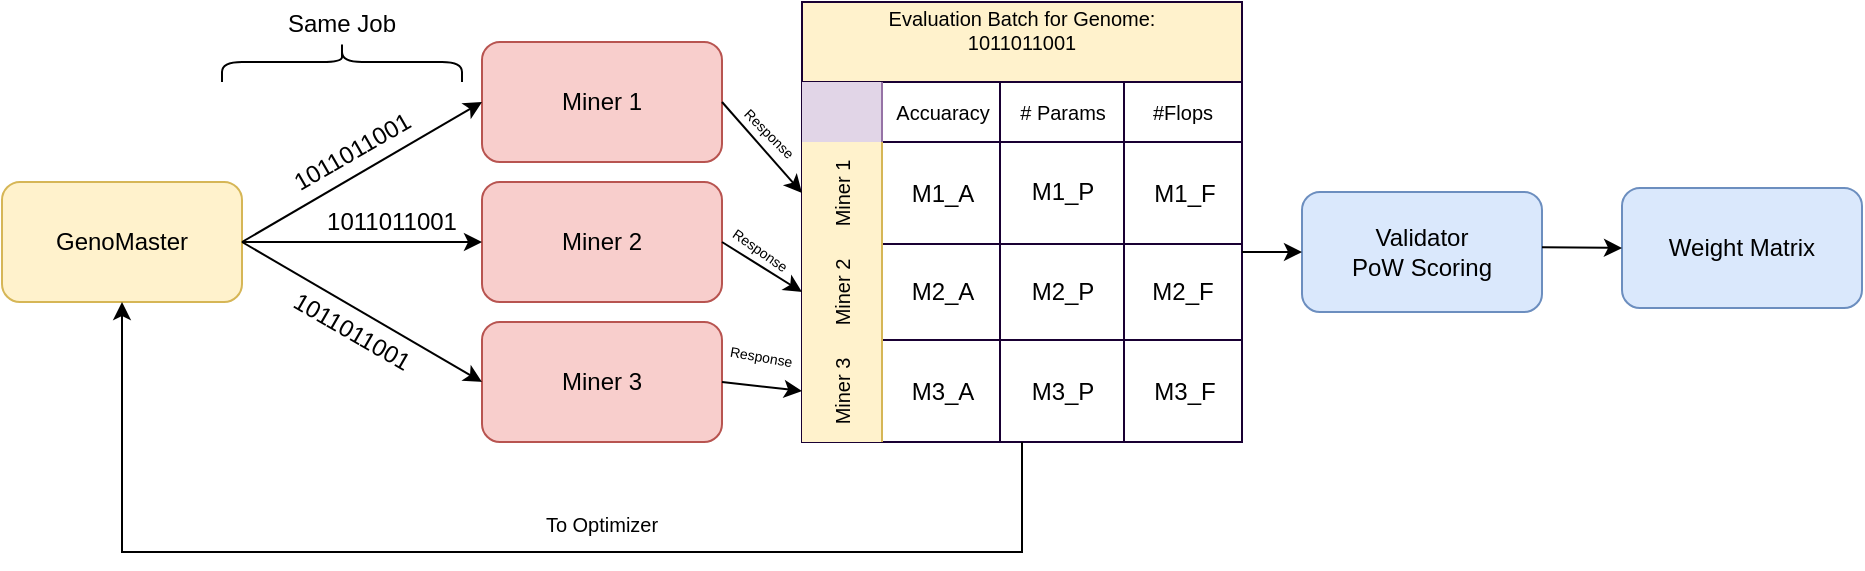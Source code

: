 <mxfile version="24.2.2" type="device">
  <diagram name="Page-1" id="Q4JYZ2xNWUfGm_PfAK7u">
    <mxGraphModel dx="1195" dy="628" grid="1" gridSize="10" guides="1" tooltips="1" connect="1" arrows="1" fold="1" page="1" pageScale="1" pageWidth="850" pageHeight="1100" math="0" shadow="0">
      <root>
        <mxCell id="0" />
        <mxCell id="1" parent="0" />
        <mxCell id="Be7Dk_7QSHI7MqWTnYGL-2" value="GenoMaster" style="rounded=1;whiteSpace=wrap;html=1;fillColor=#fff2cc;strokeColor=#d6b656;" vertex="1" parent="1">
          <mxGeometry x="80" y="245" width="120" height="60" as="geometry" />
        </mxCell>
        <mxCell id="Be7Dk_7QSHI7MqWTnYGL-4" value="Miner 1" style="rounded=1;whiteSpace=wrap;html=1;fillColor=#f8cecc;strokeColor=#b85450;" vertex="1" parent="1">
          <mxGeometry x="320" y="175" width="120" height="60" as="geometry" />
        </mxCell>
        <mxCell id="Be7Dk_7QSHI7MqWTnYGL-5" value="Miner 2" style="rounded=1;whiteSpace=wrap;html=1;fillColor=#f8cecc;strokeColor=#b85450;" vertex="1" parent="1">
          <mxGeometry x="320" y="245" width="120" height="60" as="geometry" />
        </mxCell>
        <mxCell id="Be7Dk_7QSHI7MqWTnYGL-6" value="Miner 3" style="rounded=1;whiteSpace=wrap;html=1;fillColor=#f8cecc;strokeColor=#b85450;" vertex="1" parent="1">
          <mxGeometry x="320" y="315" width="120" height="60" as="geometry" />
        </mxCell>
        <mxCell id="Be7Dk_7QSHI7MqWTnYGL-7" value="" style="endArrow=classic;html=1;rounded=0;" edge="1" parent="1" target="Be7Dk_7QSHI7MqWTnYGL-5">
          <mxGeometry width="50" height="50" relative="1" as="geometry">
            <mxPoint x="200" y="275" as="sourcePoint" />
            <mxPoint x="310" y="275" as="targetPoint" />
          </mxGeometry>
        </mxCell>
        <mxCell id="Be7Dk_7QSHI7MqWTnYGL-8" value="1011011001" style="text;html=1;align=center;verticalAlign=middle;whiteSpace=wrap;rounded=0;" vertex="1" parent="1">
          <mxGeometry x="220" y="250" width="110" height="30" as="geometry" />
        </mxCell>
        <mxCell id="Be7Dk_7QSHI7MqWTnYGL-9" value="" style="endArrow=classic;html=1;rounded=0;entryX=0;entryY=0.5;entryDx=0;entryDy=0;exitX=1;exitY=0.5;exitDx=0;exitDy=0;" edge="1" parent="1" source="Be7Dk_7QSHI7MqWTnYGL-2" target="Be7Dk_7QSHI7MqWTnYGL-4">
          <mxGeometry width="50" height="50" relative="1" as="geometry">
            <mxPoint x="340" y="270" as="sourcePoint" />
            <mxPoint x="450" y="360" as="targetPoint" />
          </mxGeometry>
        </mxCell>
        <mxCell id="Be7Dk_7QSHI7MqWTnYGL-10" value="" style="endArrow=classic;html=1;rounded=0;entryX=0;entryY=0.5;entryDx=0;entryDy=0;exitX=1;exitY=0.5;exitDx=0;exitDy=0;" edge="1" parent="1" source="Be7Dk_7QSHI7MqWTnYGL-2" target="Be7Dk_7QSHI7MqWTnYGL-6">
          <mxGeometry width="50" height="50" relative="1" as="geometry">
            <mxPoint x="150" y="460" as="sourcePoint" />
            <mxPoint x="440" y="390" as="targetPoint" />
          </mxGeometry>
        </mxCell>
        <mxCell id="Be7Dk_7QSHI7MqWTnYGL-18" value="Evaluation Batch for Genome:&#xa;1011011001&#xa;" style="shape=table;childLayout=tableLayout;startSize=40;collapsible=0;recursiveResize=0;expand=0;fontSize=10;fillColor=#fff2cc;strokeColor=#190033;" vertex="1" parent="1">
          <mxGeometry x="480" y="155" width="220" height="220" as="geometry" />
        </mxCell>
        <mxCell id="Be7Dk_7QSHI7MqWTnYGL-36" style="shape=tableRow;horizontal=0;swimlaneHead=0;swimlaneBody=0;top=0;left=0;strokeColor=#9673a6;bottom=0;right=0;dropTarget=0;fontStyle=0;fillColor=#e1d5e7;points=[[0,0.5],[1,0.5]];portConstraint=eastwest;startSize=40;collapsible=0;recursiveResize=0;expand=0;fontSize=10;" vertex="1" parent="Be7Dk_7QSHI7MqWTnYGL-18">
          <mxGeometry y="40" width="220" height="30" as="geometry" />
        </mxCell>
        <mxCell id="Be7Dk_7QSHI7MqWTnYGL-37" style="swimlane;swimlaneHead=0;swimlaneBody=0;fontStyle=0;connectable=0;strokeColor=#b85450;fillColor=#f8cecc;startSize=0;collapsible=0;recursiveResize=0;expand=0;fontSize=15;" vertex="1" parent="Be7Dk_7QSHI7MqWTnYGL-36">
          <mxGeometry x="40" width="59" height="30" as="geometry">
            <mxRectangle width="59" height="30" as="alternateBounds" />
          </mxGeometry>
        </mxCell>
        <mxCell id="Be7Dk_7QSHI7MqWTnYGL-41" value="&lt;font style=&quot;font-size: 10px;&quot;&gt;Accuaracy&lt;/font&gt;" style="text;html=1;align=center;verticalAlign=middle;resizable=0;points=[];autosize=1;strokeColor=none;fillColor=none;" vertex="1" parent="Be7Dk_7QSHI7MqWTnYGL-37">
          <mxGeometry x="-5.5" width="70" height="30" as="geometry" />
        </mxCell>
        <mxCell id="Be7Dk_7QSHI7MqWTnYGL-38" style="swimlane;swimlaneHead=0;swimlaneBody=0;fontStyle=0;connectable=0;strokeColor=#d6b656;fillColor=#fff2cc;startSize=0;collapsible=0;recursiveResize=0;expand=0;fontSize=16;" vertex="1" parent="Be7Dk_7QSHI7MqWTnYGL-36">
          <mxGeometry x="99" width="62" height="30" as="geometry">
            <mxRectangle width="62" height="30" as="alternateBounds" />
          </mxGeometry>
        </mxCell>
        <mxCell id="Be7Dk_7QSHI7MqWTnYGL-42" value="&lt;font style=&quot;font-size: 10px;&quot;&gt;# Params&lt;/font&gt;" style="text;html=1;align=center;verticalAlign=middle;resizable=0;points=[];autosize=1;strokeColor=none;fillColor=none;" vertex="1" parent="Be7Dk_7QSHI7MqWTnYGL-38">
          <mxGeometry x="-4" width="70" height="30" as="geometry" />
        </mxCell>
        <mxCell id="Be7Dk_7QSHI7MqWTnYGL-39" style="swimlane;swimlaneHead=0;swimlaneBody=0;fontStyle=0;connectable=0;strokeColor=inherit;fillColor=none;startSize=0;collapsible=0;recursiveResize=0;expand=0;fontSize=16;" vertex="1" parent="Be7Dk_7QSHI7MqWTnYGL-36">
          <mxGeometry x="161" width="59" height="30" as="geometry">
            <mxRectangle width="59" height="30" as="alternateBounds" />
          </mxGeometry>
        </mxCell>
        <mxCell id="Be7Dk_7QSHI7MqWTnYGL-43" value="&lt;font style=&quot;font-size: 10px;&quot;&gt;#Flops&lt;/font&gt;" style="text;html=1;align=center;verticalAlign=middle;resizable=0;points=[];autosize=1;strokeColor=none;fillColor=none;" vertex="1" parent="Be7Dk_7QSHI7MqWTnYGL-39">
          <mxGeometry x="4" width="50" height="30" as="geometry" />
        </mxCell>
        <mxCell id="Be7Dk_7QSHI7MqWTnYGL-31" value="Miner 1" style="shape=tableRow;horizontal=0;swimlaneHead=0;swimlaneBody=0;top=0;left=0;strokeColor=#d6b656;bottom=0;right=0;dropTarget=0;fontStyle=0;fillColor=#fff2cc;points=[[0,0.5],[1,0.5]];portConstraint=eastwest;startSize=40;collapsible=0;recursiveResize=0;expand=0;fontSize=10;" vertex="1" parent="Be7Dk_7QSHI7MqWTnYGL-18">
          <mxGeometry y="70" width="220" height="51" as="geometry" />
        </mxCell>
        <mxCell id="Be7Dk_7QSHI7MqWTnYGL-32" value="" style="swimlane;swimlaneHead=0;swimlaneBody=0;fontStyle=0;connectable=0;strokeColor=inherit;fillColor=none;startSize=0;collapsible=0;recursiveResize=0;expand=0;fontSize=16;" vertex="1" parent="Be7Dk_7QSHI7MqWTnYGL-31">
          <mxGeometry x="40" width="59" height="51" as="geometry">
            <mxRectangle width="59" height="51" as="alternateBounds" />
          </mxGeometry>
        </mxCell>
        <mxCell id="Be7Dk_7QSHI7MqWTnYGL-45" value="M1_A" style="text;html=1;align=center;verticalAlign=middle;resizable=0;points=[];autosize=1;strokeColor=none;fillColor=none;" vertex="1" parent="Be7Dk_7QSHI7MqWTnYGL-32">
          <mxGeometry x="4.5" y="10.5" width="50" height="30" as="geometry" />
        </mxCell>
        <mxCell id="Be7Dk_7QSHI7MqWTnYGL-33" style="swimlane;swimlaneHead=0;swimlaneBody=0;fontStyle=0;connectable=0;strokeColor=inherit;fillColor=none;startSize=0;collapsible=0;recursiveResize=0;expand=0;fontSize=16;" vertex="1" parent="Be7Dk_7QSHI7MqWTnYGL-31">
          <mxGeometry x="99" width="62" height="51" as="geometry">
            <mxRectangle width="62" height="51" as="alternateBounds" />
          </mxGeometry>
        </mxCell>
        <mxCell id="Be7Dk_7QSHI7MqWTnYGL-46" value="M1_P" style="text;html=1;align=center;verticalAlign=middle;resizable=0;points=[];autosize=1;strokeColor=none;fillColor=none;" vertex="1" parent="Be7Dk_7QSHI7MqWTnYGL-33">
          <mxGeometry x="6" y="10" width="50" height="30" as="geometry" />
        </mxCell>
        <mxCell id="Be7Dk_7QSHI7MqWTnYGL-34" style="swimlane;swimlaneHead=0;swimlaneBody=0;fontStyle=0;connectable=0;strokeColor=inherit;fillColor=none;startSize=0;collapsible=0;recursiveResize=0;expand=0;fontSize=16;" vertex="1" parent="Be7Dk_7QSHI7MqWTnYGL-31">
          <mxGeometry x="161" width="59" height="51" as="geometry">
            <mxRectangle width="59" height="51" as="alternateBounds" />
          </mxGeometry>
        </mxCell>
        <mxCell id="Be7Dk_7QSHI7MqWTnYGL-47" value="M1_F" style="text;html=1;align=center;verticalAlign=middle;resizable=0;points=[];autosize=1;strokeColor=none;fillColor=none;" vertex="1" parent="Be7Dk_7QSHI7MqWTnYGL-34">
          <mxGeometry x="4.5" y="10.5" width="50" height="30" as="geometry" />
        </mxCell>
        <mxCell id="Be7Dk_7QSHI7MqWTnYGL-23" value="Miner 2" style="shape=tableRow;horizontal=0;swimlaneHead=0;swimlaneBody=0;top=0;left=0;strokeColor=#d6b656;bottom=0;right=0;dropTarget=0;fontStyle=0;fillColor=#fff2cc;points=[[0,0.5],[1,0.5]];portConstraint=eastwest;startSize=40;collapsible=0;recursiveResize=0;expand=0;fontSize=10;" vertex="1" parent="Be7Dk_7QSHI7MqWTnYGL-18">
          <mxGeometry y="121" width="220" height="48" as="geometry" />
        </mxCell>
        <mxCell id="Be7Dk_7QSHI7MqWTnYGL-24" value="" style="swimlane;swimlaneHead=0;swimlaneBody=0;fontStyle=0;connectable=0;strokeColor=inherit;fillColor=none;startSize=0;collapsible=0;recursiveResize=0;expand=0;fontSize=16;" vertex="1" parent="Be7Dk_7QSHI7MqWTnYGL-23">
          <mxGeometry x="40" width="59" height="48" as="geometry">
            <mxRectangle width="59" height="48" as="alternateBounds" />
          </mxGeometry>
        </mxCell>
        <mxCell id="Be7Dk_7QSHI7MqWTnYGL-52" value="M2_A" style="text;html=1;align=center;verticalAlign=middle;resizable=0;points=[];autosize=1;strokeColor=none;fillColor=none;" vertex="1" parent="Be7Dk_7QSHI7MqWTnYGL-24">
          <mxGeometry x="5" y="9" width="50" height="30" as="geometry" />
        </mxCell>
        <mxCell id="Be7Dk_7QSHI7MqWTnYGL-25" value="" style="swimlane;swimlaneHead=0;swimlaneBody=0;fontStyle=0;connectable=0;strokeColor=inherit;fillColor=none;startSize=0;collapsible=0;recursiveResize=0;expand=0;fontSize=16;" vertex="1" parent="Be7Dk_7QSHI7MqWTnYGL-23">
          <mxGeometry x="99" width="62" height="48" as="geometry">
            <mxRectangle width="62" height="48" as="alternateBounds" />
          </mxGeometry>
        </mxCell>
        <mxCell id="Be7Dk_7QSHI7MqWTnYGL-50" value="M2_P" style="text;html=1;align=center;verticalAlign=middle;resizable=0;points=[];autosize=1;strokeColor=none;fillColor=none;" vertex="1" parent="Be7Dk_7QSHI7MqWTnYGL-25">
          <mxGeometry x="6" y="9" width="50" height="30" as="geometry" />
        </mxCell>
        <mxCell id="Be7Dk_7QSHI7MqWTnYGL-26" value="" style="swimlane;swimlaneHead=0;swimlaneBody=0;fontStyle=0;connectable=0;strokeColor=inherit;fillColor=none;startSize=0;collapsible=0;recursiveResize=0;expand=0;fontSize=16;" vertex="1" parent="Be7Dk_7QSHI7MqWTnYGL-23">
          <mxGeometry x="161" width="59" height="48" as="geometry">
            <mxRectangle width="59" height="48" as="alternateBounds" />
          </mxGeometry>
        </mxCell>
        <mxCell id="Be7Dk_7QSHI7MqWTnYGL-48" value="M2_F" style="text;html=1;align=center;verticalAlign=middle;resizable=0;points=[];autosize=1;strokeColor=none;fillColor=none;" vertex="1" parent="Be7Dk_7QSHI7MqWTnYGL-26">
          <mxGeometry x="4" y="9" width="50" height="30" as="geometry" />
        </mxCell>
        <mxCell id="Be7Dk_7QSHI7MqWTnYGL-27" value="Miner 3" style="shape=tableRow;horizontal=0;swimlaneHead=0;swimlaneBody=0;top=0;left=0;strokeColor=#d6b656;bottom=0;right=0;dropTarget=0;fontStyle=0;fillColor=#fff2cc;points=[[0,0.5],[1,0.5]];portConstraint=eastwest;startSize=40;collapsible=0;recursiveResize=0;expand=0;fontSize=10;" vertex="1" parent="Be7Dk_7QSHI7MqWTnYGL-18">
          <mxGeometry y="169" width="220" height="51" as="geometry" />
        </mxCell>
        <mxCell id="Be7Dk_7QSHI7MqWTnYGL-28" value="" style="swimlane;swimlaneHead=0;swimlaneBody=0;fontStyle=0;connectable=0;strokeColor=inherit;fillColor=none;startSize=0;collapsible=0;recursiveResize=0;expand=0;fontSize=16;" vertex="1" parent="Be7Dk_7QSHI7MqWTnYGL-27">
          <mxGeometry x="40" width="59" height="51" as="geometry">
            <mxRectangle width="59" height="51" as="alternateBounds" />
          </mxGeometry>
        </mxCell>
        <mxCell id="Be7Dk_7QSHI7MqWTnYGL-53" value="M3_A" style="text;html=1;align=center;verticalAlign=middle;resizable=0;points=[];autosize=1;strokeColor=none;fillColor=none;" vertex="1" parent="Be7Dk_7QSHI7MqWTnYGL-28">
          <mxGeometry x="4.5" y="10.5" width="50" height="30" as="geometry" />
        </mxCell>
        <mxCell id="Be7Dk_7QSHI7MqWTnYGL-29" value="" style="swimlane;swimlaneHead=0;swimlaneBody=0;fontStyle=0;connectable=0;strokeColor=inherit;fillColor=none;startSize=0;collapsible=0;recursiveResize=0;expand=0;fontSize=16;" vertex="1" parent="Be7Dk_7QSHI7MqWTnYGL-27">
          <mxGeometry x="99" width="62" height="51" as="geometry">
            <mxRectangle width="62" height="51" as="alternateBounds" />
          </mxGeometry>
        </mxCell>
        <mxCell id="Be7Dk_7QSHI7MqWTnYGL-51" value="M3_P" style="text;html=1;align=center;verticalAlign=middle;resizable=0;points=[];autosize=1;strokeColor=none;fillColor=none;" vertex="1" parent="Be7Dk_7QSHI7MqWTnYGL-29">
          <mxGeometry x="6" y="10.5" width="50" height="30" as="geometry" />
        </mxCell>
        <mxCell id="Be7Dk_7QSHI7MqWTnYGL-30" value="" style="swimlane;swimlaneHead=0;swimlaneBody=0;fontStyle=0;connectable=0;strokeColor=#d6b656;fillColor=#fff2cc;startSize=0;collapsible=0;recursiveResize=0;expand=0;fontSize=16;" vertex="1" parent="Be7Dk_7QSHI7MqWTnYGL-27">
          <mxGeometry x="161" width="59" height="51" as="geometry">
            <mxRectangle width="59" height="51" as="alternateBounds" />
          </mxGeometry>
        </mxCell>
        <mxCell id="Be7Dk_7QSHI7MqWTnYGL-49" value="M3_F" style="text;html=1;align=center;verticalAlign=middle;resizable=0;points=[];autosize=1;strokeColor=none;fillColor=none;" vertex="1" parent="Be7Dk_7QSHI7MqWTnYGL-30">
          <mxGeometry x="4.5" y="10.5" width="50" height="30" as="geometry" />
        </mxCell>
        <mxCell id="Be7Dk_7QSHI7MqWTnYGL-54" value="" style="endArrow=classic;html=1;rounded=0;exitX=1;exitY=0.5;exitDx=0;exitDy=0;entryX=0;entryY=0.5;entryDx=0;entryDy=0;" edge="1" parent="1" source="Be7Dk_7QSHI7MqWTnYGL-5" target="Be7Dk_7QSHI7MqWTnYGL-23">
          <mxGeometry width="50" height="50" relative="1" as="geometry">
            <mxPoint x="200" y="600" as="sourcePoint" />
            <mxPoint x="470" y="290" as="targetPoint" />
          </mxGeometry>
        </mxCell>
        <mxCell id="Be7Dk_7QSHI7MqWTnYGL-55" value="" style="endArrow=classic;html=1;rounded=0;exitX=1;exitY=0.5;exitDx=0;exitDy=0;entryX=0;entryY=0.5;entryDx=0;entryDy=0;" edge="1" parent="1" source="Be7Dk_7QSHI7MqWTnYGL-6" target="Be7Dk_7QSHI7MqWTnYGL-27">
          <mxGeometry width="50" height="50" relative="1" as="geometry">
            <mxPoint x="450" y="285" as="sourcePoint" />
            <mxPoint x="490" y="285" as="targetPoint" />
          </mxGeometry>
        </mxCell>
        <mxCell id="Be7Dk_7QSHI7MqWTnYGL-56" value="" style="endArrow=classic;html=1;rounded=0;exitX=1;exitY=0.5;exitDx=0;exitDy=0;entryX=0;entryY=0.5;entryDx=0;entryDy=0;" edge="1" parent="1" source="Be7Dk_7QSHI7MqWTnYGL-4" target="Be7Dk_7QSHI7MqWTnYGL-31">
          <mxGeometry width="50" height="50" relative="1" as="geometry">
            <mxPoint x="450" y="355" as="sourcePoint" />
            <mxPoint x="490" y="370" as="targetPoint" />
          </mxGeometry>
        </mxCell>
        <mxCell id="Be7Dk_7QSHI7MqWTnYGL-63" value="1011011001" style="text;html=1;align=center;verticalAlign=middle;whiteSpace=wrap;rounded=0;rotation=30;" vertex="1" parent="1">
          <mxGeometry x="200" y="305" width="110" height="30" as="geometry" />
        </mxCell>
        <mxCell id="Be7Dk_7QSHI7MqWTnYGL-67" value="1011011001" style="text;html=1;align=center;verticalAlign=middle;whiteSpace=wrap;rounded=0;rotation=-30;" vertex="1" parent="1">
          <mxGeometry x="200" y="214" width="110" height="31" as="geometry" />
        </mxCell>
        <mxCell id="Be7Dk_7QSHI7MqWTnYGL-70" value="&lt;font style=&quot;font-size: 7px;&quot;&gt;Response&lt;/font&gt;" style="text;html=1;align=center;verticalAlign=middle;whiteSpace=wrap;rounded=0;rotation=45;" vertex="1" parent="1">
          <mxGeometry x="410" y="204" width="110" height="31" as="geometry" />
        </mxCell>
        <mxCell id="Be7Dk_7QSHI7MqWTnYGL-71" value="&lt;font style=&quot;font-size: 7px;&quot;&gt;Response&lt;/font&gt;" style="text;html=1;align=center;verticalAlign=middle;whiteSpace=wrap;rounded=0;rotation=35;" vertex="1" parent="1">
          <mxGeometry x="405" y="262.5" width="110" height="31" as="geometry" />
        </mxCell>
        <mxCell id="Be7Dk_7QSHI7MqWTnYGL-72" value="&lt;font style=&quot;font-size: 7px;&quot;&gt;Response&lt;/font&gt;" style="text;html=1;align=center;verticalAlign=middle;whiteSpace=wrap;rounded=0;rotation=10;" vertex="1" parent="1">
          <mxGeometry x="405" y="315" width="110" height="31" as="geometry" />
        </mxCell>
        <mxCell id="Be7Dk_7QSHI7MqWTnYGL-76" value="Validator&lt;br&gt;PoW Scoring" style="rounded=1;whiteSpace=wrap;html=1;fillColor=#dae8fc;strokeColor=#6c8ebf;" vertex="1" parent="1">
          <mxGeometry x="730" y="250" width="120" height="60" as="geometry" />
        </mxCell>
        <mxCell id="Be7Dk_7QSHI7MqWTnYGL-77" value="" style="endArrow=classic;html=1;rounded=0;entryX=0;entryY=0.5;entryDx=0;entryDy=0;" edge="1" parent="1" target="Be7Dk_7QSHI7MqWTnYGL-76">
          <mxGeometry width="50" height="50" relative="1" as="geometry">
            <mxPoint x="700" y="280" as="sourcePoint" />
            <mxPoint x="630" y="200" as="targetPoint" />
          </mxGeometry>
        </mxCell>
        <mxCell id="Be7Dk_7QSHI7MqWTnYGL-81" value="" style="endArrow=classic;html=1;rounded=0;exitX=0.5;exitY=1;exitDx=0;exitDy=0;entryX=0.5;entryY=1;entryDx=0;entryDy=0;" edge="1" parent="1" source="Be7Dk_7QSHI7MqWTnYGL-18" target="Be7Dk_7QSHI7MqWTnYGL-2">
          <mxGeometry width="50" height="50" relative="1" as="geometry">
            <mxPoint x="580" y="250" as="sourcePoint" />
            <mxPoint x="630" y="200" as="targetPoint" />
            <Array as="points">
              <mxPoint x="590" y="430" />
              <mxPoint x="140" y="430" />
            </Array>
          </mxGeometry>
        </mxCell>
        <mxCell id="Be7Dk_7QSHI7MqWTnYGL-82" value="&lt;font style=&quot;font-size: 10px;&quot;&gt;To Optimizer&lt;/font&gt;" style="text;html=1;align=center;verticalAlign=middle;whiteSpace=wrap;rounded=0;rotation=0;" vertex="1" parent="1">
          <mxGeometry x="325" y="400" width="110" height="31" as="geometry" />
        </mxCell>
        <mxCell id="Be7Dk_7QSHI7MqWTnYGL-83" value="Weight Matrix" style="rounded=1;whiteSpace=wrap;html=1;fillColor=#dae8fc;strokeColor=#6c8ebf;" vertex="1" parent="1">
          <mxGeometry x="890" y="248" width="120" height="60" as="geometry" />
        </mxCell>
        <mxCell id="Be7Dk_7QSHI7MqWTnYGL-84" value="" style="endArrow=classic;html=1;rounded=0;" edge="1" parent="1">
          <mxGeometry width="50" height="50" relative="1" as="geometry">
            <mxPoint x="850" y="277.58" as="sourcePoint" />
            <mxPoint x="890" y="278" as="targetPoint" />
          </mxGeometry>
        </mxCell>
        <mxCell id="Be7Dk_7QSHI7MqWTnYGL-86" value="" style="shape=curlyBracket;whiteSpace=wrap;html=1;rounded=1;labelPosition=left;verticalLabelPosition=middle;align=right;verticalAlign=middle;rotation=90;" vertex="1" parent="1">
          <mxGeometry x="240" y="125" width="20" height="120" as="geometry" />
        </mxCell>
        <mxCell id="Be7Dk_7QSHI7MqWTnYGL-87" value="Same Job" style="text;html=1;align=center;verticalAlign=middle;whiteSpace=wrap;rounded=0;rotation=0;" vertex="1" parent="1">
          <mxGeometry x="195" y="156" width="110" height="19" as="geometry" />
        </mxCell>
      </root>
    </mxGraphModel>
  </diagram>
</mxfile>
